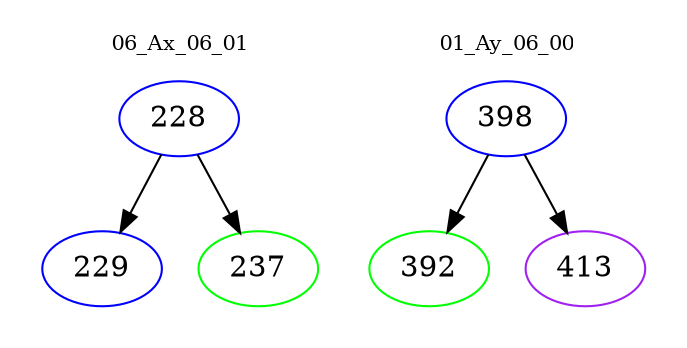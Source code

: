 digraph{
subgraph cluster_0 {
color = white
label = "06_Ax_06_01";
fontsize=10;
T0_228 [label="228", color="blue"]
T0_228 -> T0_229 [color="black"]
T0_229 [label="229", color="blue"]
T0_228 -> T0_237 [color="black"]
T0_237 [label="237", color="green"]
}
subgraph cluster_1 {
color = white
label = "01_Ay_06_00";
fontsize=10;
T1_398 [label="398", color="blue"]
T1_398 -> T1_392 [color="black"]
T1_392 [label="392", color="green"]
T1_398 -> T1_413 [color="black"]
T1_413 [label="413", color="purple"]
}
}
